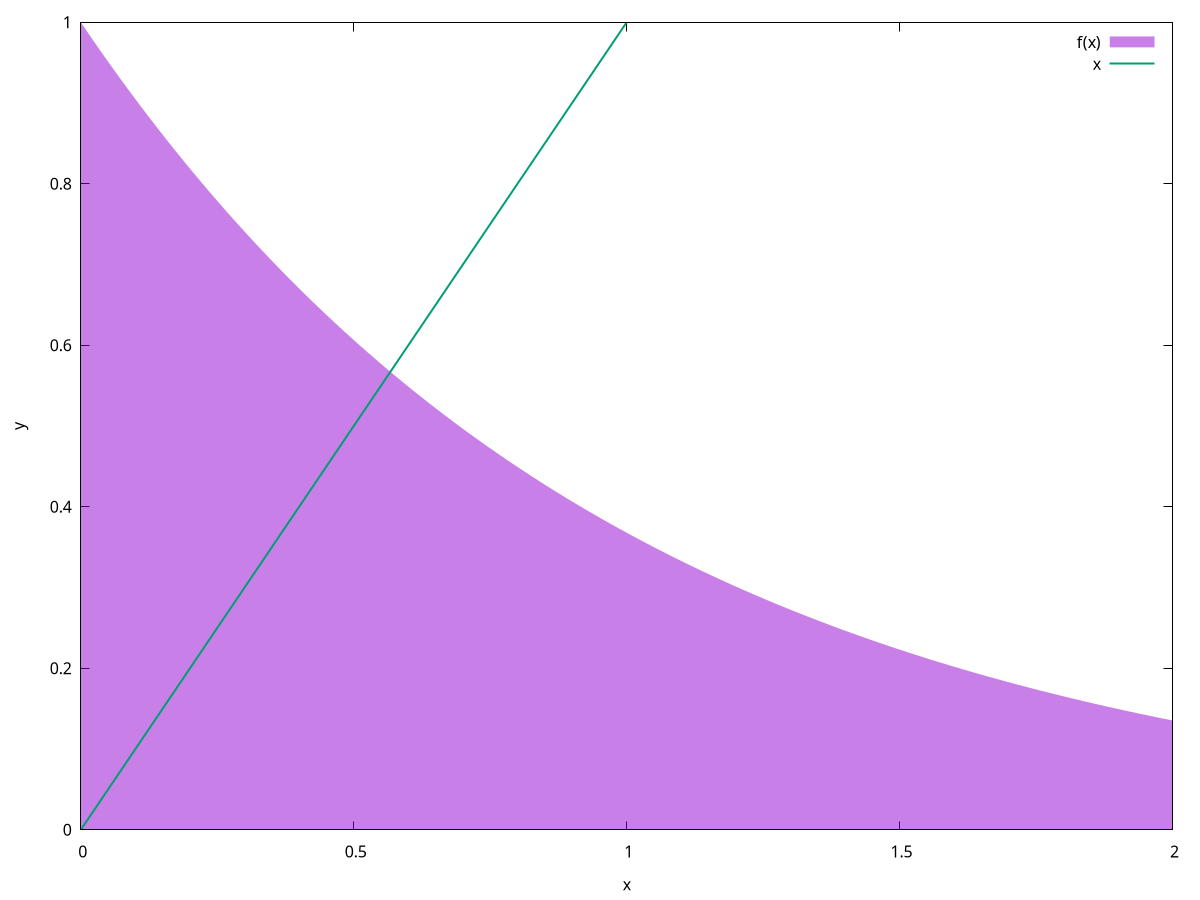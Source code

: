 

set xrange [0:2]
set yrange [0:1]
set xlabel "x"
set ylabel "y"

f(x) = exp(-x)

set style fill transparent solid 0.5 noborder
plot f(x) with filledcurves x1, x with lines lw 2
